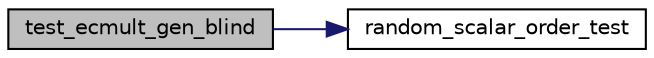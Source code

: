 digraph "test_ecmult_gen_blind"
{
  edge [fontname="Helvetica",fontsize="10",labelfontname="Helvetica",labelfontsize="10"];
  node [fontname="Helvetica",fontsize="10",shape=record];
  rankdir="LR";
  Node213 [label="test_ecmult_gen_blind",height=0.2,width=0.4,color="black", fillcolor="grey75", style="filled", fontcolor="black"];
  Node213 -> Node214 [color="midnightblue",fontsize="10",style="solid",fontname="Helvetica"];
  Node214 [label="random_scalar_order_test",height=0.2,width=0.4,color="black", fillcolor="white", style="filled",URL="$tests_8c.html#a51e09e6745e0afdb0d596ee0f4b3c3f7"];
}
